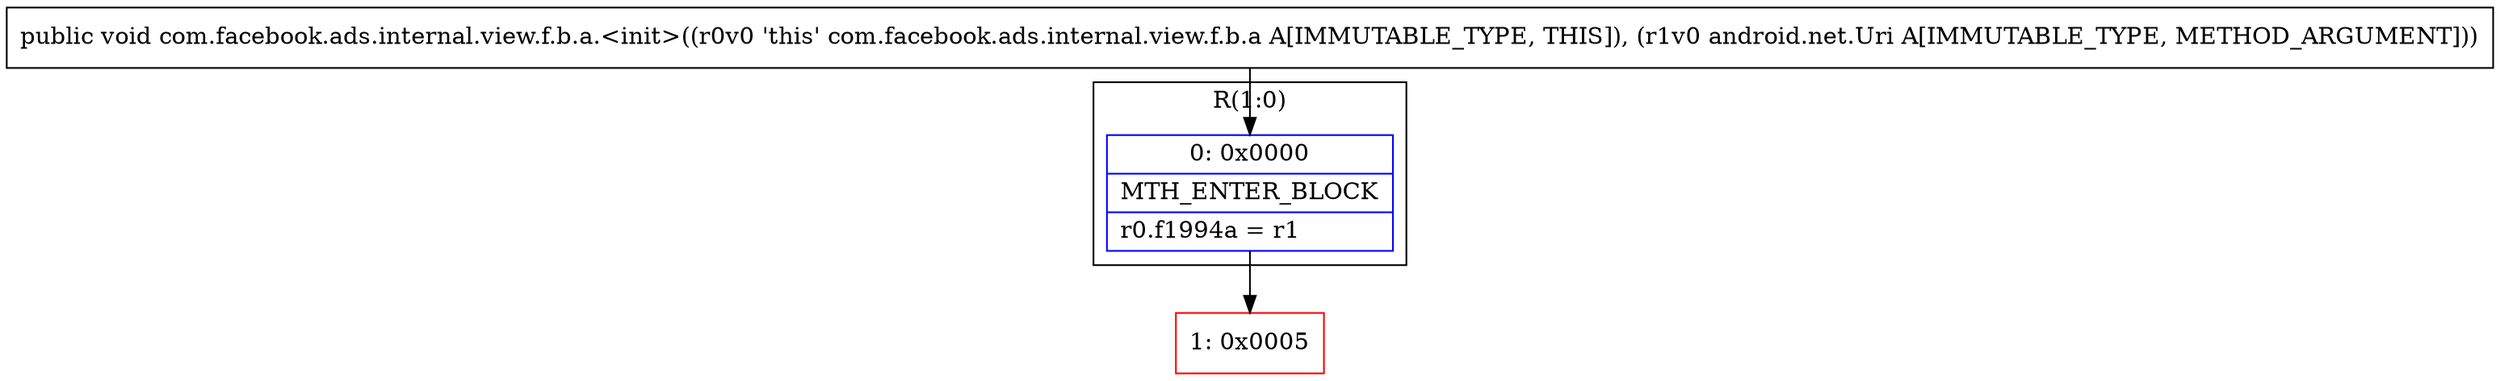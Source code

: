 digraph "CFG forcom.facebook.ads.internal.view.f.b.a.\<init\>(Landroid\/net\/Uri;)V" {
subgraph cluster_Region_81326025 {
label = "R(1:0)";
node [shape=record,color=blue];
Node_0 [shape=record,label="{0\:\ 0x0000|MTH_ENTER_BLOCK\l|r0.f1994a = r1\l}"];
}
Node_1 [shape=record,color=red,label="{1\:\ 0x0005}"];
MethodNode[shape=record,label="{public void com.facebook.ads.internal.view.f.b.a.\<init\>((r0v0 'this' com.facebook.ads.internal.view.f.b.a A[IMMUTABLE_TYPE, THIS]), (r1v0 android.net.Uri A[IMMUTABLE_TYPE, METHOD_ARGUMENT])) }"];
MethodNode -> Node_0;
Node_0 -> Node_1;
}

